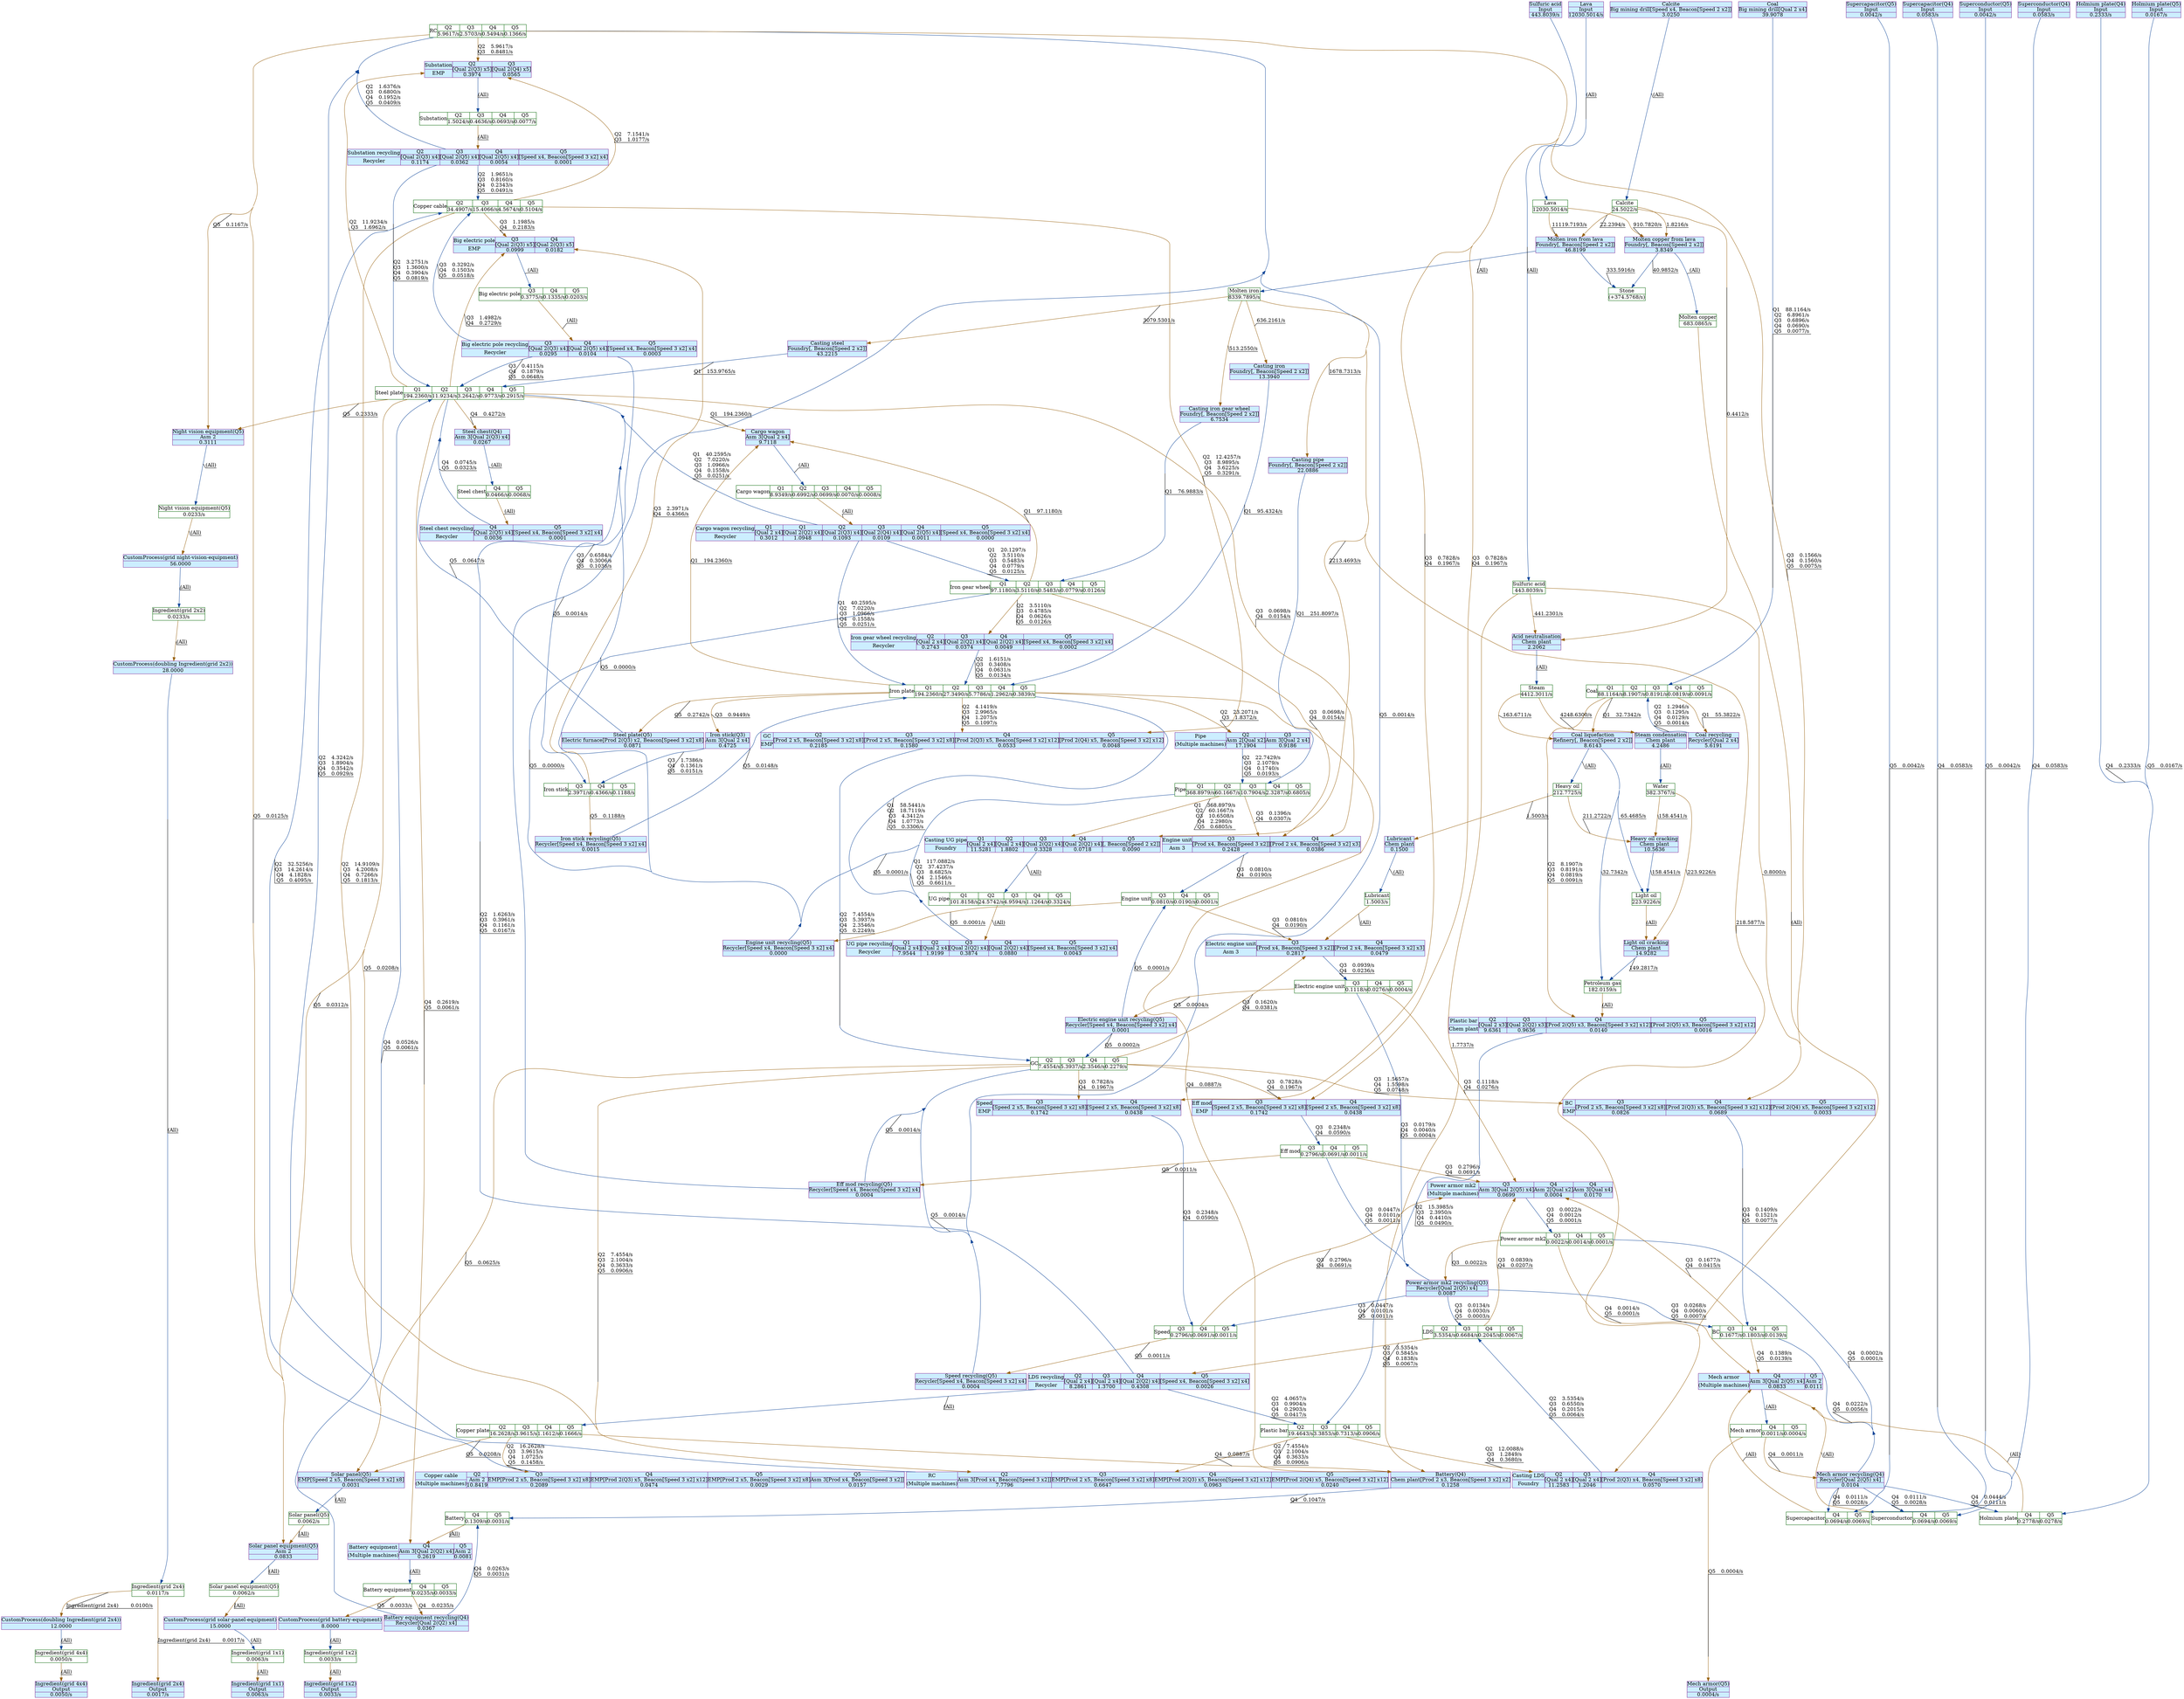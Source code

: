 digraph {
    layout="dot"
    concentrate=true
    node [shape="record"; margin=0]
    edge [decorate=true]
    0 [color="#006400"; label="{Solar panel equipment(Q5)|0.0062/s}"]
    1 [color="#006400"; label="{Solar panel(Q5)|0.0062/s}"]
    2 [color="#006400"; label="{Water|382.3767/s}"]
    3 [color="#006400"; label="{Heavy oil|212.7725/s}"]
    4 [color="#006400"; label="{Light oil|223.9226/s}"]
    5 [color="#006400"; label="{Lava|12030.5014/s}"]
    6 [color="#006400"; label="{Calcite|24.5022/s}"]
    7 [color="#006400"; label="{Stone|(+374.5768/s)}"]
    8 [color="#006400"; label="{Molten iron|8339.7895/s}"]
    9 [color="#006400"; label="{Night vision equipment(Q5)|0.0233/s}"]
    10 [color="#006400"; label="{Lubricant|1.5003/s}"]
    11 [color="#006400"; label="{Ingredient(grid 4x4)|0.0050/s}"]
    12 [color="#006400"; label="{Molten copper|683.0865/s}"]
    13 [color="#006400"; label="{Petroleum gas|182.0159/s}"]
    14 [color="#006400"; label="{Ingredient(grid 2x4)|0.0117/s}"]
    15 [color="#006400"; label="{Sulfuric acid|443.8039/s}"]
    16 [color="#006400"; label="{Steam|4412.3011/s}"]
    17 [color="#006400"; label="{Ingredient(grid 1x2)|0.0033/s}"]
    18 [color="#006400"; label="{Ingredient(grid 2x2)|0.0233/s}"]
    19 [color="#006400"; label="{Ingredient(grid 1x1)|0.0063/s}"]
    20 [style="filled"; color="#842e99"; fillcolor="#cceeff"; label="{Solar panel equipment(Q5)|Asm 2|0.0833}"]
    21 [style="filled"; color="#842e99"; fillcolor="#cceeff"; label="{Heavy oil cracking|Chem plant|10.5636}"]
    22 [style="filled"; color="#842e99"; fillcolor="#cceeff"; label="{Iron stick recycling(Q5)|Recycler[Speed x4, Beacon[Speed 3 x2] x4]|0.0015}"]
    23 [style="filled"; color="#842e99"; fillcolor="#cceeff"; label="{Molten iron from lava|Foundry[, Beacon[Speed 2 x2]]|46.8199}"]
    24 [style="filled"; color="#842e99"; fillcolor="#cceeff"; label="{Night vision equipment(Q5)|Asm 2|0.3111}"]
    25 [style="filled"; color="#842e99"; fillcolor="#cceeff"; label="{Lava|Input|12030.5014/s}"]
    26 [style="filled"; color="#842e99"; fillcolor="#cceeff"; label="{Lubricant|Chem plant|0.1500}"]
    27 [style="filled"; color="#842e99"; fillcolor="#cceeff"; label="{Iron stick(Q3)|Asm 3[Qual 2 x4]|0.4725}"]
    28 [style="filled"; color="#842e99"; fillcolor="#cceeff"; label="{Casting iron|Foundry[, Beacon[Speed 2 x2]]|13.3940}"]
    29 [style="filled"; color="#842e99"; fillcolor="#cceeff"; label="{Ingredient(grid 4x4)|Output|0.0050/s}"]
    30 [style="filled"; color="#842e99"; fillcolor="#cceeff"; label="{Casting iron gear wheel|Foundry[, Beacon[Speed 2 x2]]|6.7534}"]
    31 [style="filled"; color="#842e99"; fillcolor="#cceeff"; label="{Holmium plate(Q4)|Input|0.2333/s}"]
    32 [style="filled"; color="#842e99"; fillcolor="#cceeff"; label="{Mech armor recycling(Q4)|Recycler[Qual 2(Q5) x4]|0.0104}"]
    33 [style="filled"; color="#842e99"; fillcolor="#cceeff"; label="{Engine unit recycling(Q5)|Recycler[Speed x4, Beacon[Speed 3 x2] x4]|0.0000}"]
    34 [style="filled"; color="#842e99"; fillcolor="#cceeff"; label="{CustomProcess(doubling Ingredient(grid 2x4))|12.0000}"]
    35 [style="filled"; color="#842e99"; fillcolor="#cceeff"; label="{Casting pipe|Foundry[, Beacon[Speed 2 x2]]|22.0886}"]
    36 [style="filled"; color="#842e99"; fillcolor="#cceeff"; label="{Ingredient(grid 2x4)|Output|0.0017/s}"]
    37 [style="filled"; color="#842e99"; fillcolor="#cceeff"; label="{Coal|Big mining drill[Qual 2 x4]|39.9078}"]
    38 [style="filled"; color="#842e99"; fillcolor="#cceeff"; label="{Eff mod recycling(Q5)|Recycler[Speed x4, Beacon[Speed 3 x2] x4]|0.0004}"]
    39 [style="filled"; color="#842e99"; fillcolor="#cceeff"; label="{Molten copper from lava|Foundry[, Beacon[Speed 2 x2]]|3.8349}"]
    40 [style="filled"; color="#842e99"; fillcolor="#cceeff"; label="{Battery(Q4)|Chem plant[Prod 2 x3, Beacon[Speed 3 x2] x2]|0.1258}"]
    41 [style="filled"; color="#842e99"; fillcolor="#cceeff"; label="{Coal liquefaction|Refinery[, Beacon[Speed 2 x2]]|8.6143}"]
    42 [style="filled"; color="#842e99"; fillcolor="#cceeff"; label="{Superconductor(Q5)|Input|0.0042/s}"]
    43 [style="filled"; color="#842e99"; fillcolor="#cceeff"; label="{Ingredient(grid 1x2)|Output|0.0033/s}"]
    44 [style="filled"; color="#842e99"; fillcolor="#cceeff"; label="{Steel plate(Q5)|Electric furnace[Prod 2(Q3) x2, Beacon[Speed 3 x2] x8]|0.0871}"]
    45 [style="filled"; color="#842e99"; fillcolor="#cceeff"; label="{Sulfuric acid|Input|443.8039/s}"]
    46 [style="filled"; color="#842e99"; fillcolor="#cceeff"; label="{Steel chest(Q4)|Asm 3[Qual 2(Q3) x4]|0.0267}"]
    47 [style="filled"; color="#842e99"; fillcolor="#cceeff"; label="{CustomProcess(doubling Ingredient(grid 2x2))|28.0000}"]
    48 [style="filled"; color="#842e99"; fillcolor="#cceeff"; label="{Ingredient(grid 1x1)|Output|0.0063/s}"]
    49 [style="filled"; color="#842e99"; fillcolor="#cceeff"; label="{Coal recycling|Recycler[Qual 2 x4]|5.6191}"]
    50 [style="filled"; color="#842e99"; fillcolor="#cceeff"; label="{Supercapacitor(Q5)|Input|0.0042/s}"]
    51 [style="filled"; color="#842e99"; fillcolor="#cceeff"; label="{Speed recycling(Q5)|Recycler[Speed x4, Beacon[Speed 3 x2] x4]|0.0004}"]
    52 [style="filled"; color="#842e99"; fillcolor="#cceeff"; label="{Casting steel|Foundry[, Beacon[Speed 2 x2]]|43.2215}"]
    53 [style="filled"; color="#842e99"; fillcolor="#cceeff"; label="{Supercapacitor(Q4)|Input|0.0583/s}"]
    54 [style="filled"; color="#842e99"; fillcolor="#cceeff"; label="{Mech armor(Q5)|Output|0.0004/s}"]
    55 [style="filled"; color="#842e99"; fillcolor="#cceeff"; label="{Superconductor(Q4)|Input|0.0583/s}"]
    56 [style="filled"; color="#842e99"; fillcolor="#cceeff"; label="{Battery equipment recycling(Q4)|Recycler[Qual 2(Q2) x4]|0.0367}"]
    57 [style="filled"; color="#842e99"; fillcolor="#cceeff"; label="{Holmium plate(Q5)|Input|0.0167/s}"]
    58 [style="filled"; color="#842e99"; fillcolor="#cceeff"; label="{Calcite|Big mining drill[Speed x4, Beacon[Speed 2 x2]]|3.0250}"]
    59 [style="filled"; color="#842e99"; fillcolor="#cceeff"; label="{Power armor mk2 recycling(Q3)|Recycler[Qual 2(Q5) x4]|0.0087}"]
    60 [style="filled"; color="#842e99"; fillcolor="#cceeff"; label="{Solar panel(Q5)|EMP[Speed 2 x5, Beacon[Speed 3 x2] x8]|0.0031}"]
    61 [style="filled"; color="#842e99"; fillcolor="#cceeff"; label="{Electric engine unit recycling(Q5)|Recycler[Speed x4, Beacon[Speed 3 x2] x4]|0.0001}"]
    62 [style="filled"; color="#842e99"; fillcolor="#cceeff"; label="{Light oil cracking|Chem plant|14.9282}"]
    63 [style="filled"; color="#842e99"; fillcolor="#cceeff"; label="{Cargo wagon|Asm 3[Qual 2 x4]|9.7118}"]
    64 [style="filled"; color="#842e99"; fillcolor="#cceeff"; label="{CustomProcess(grid night-vision-equipment)|56.0000}"]
    65 [style="filled"; color="#842e99"; fillcolor="#cceeff"; label="{CustomProcess(grid battery-equipment)|8.0000}"]
    66 [style="filled"; color="#842e99"; fillcolor="#cceeff"; label="{Steam condensation|Chem plant|4.2486}"]
    67 [style="filled"; color="#842e99"; fillcolor="#cceeff"; label="{Acid neutralisation|Chem plant|2.2062}"]
    68 [style="filled"; color="#842e99"; fillcolor="#cceeff"; label="{CustomProcess(grid solar-panel-equipment)|15.0000}"]
    69 [color="#006400"; label="{RC}|{Q2|5.9617/s}|{Q3|2.5703/s}|{Q4|0.5494/s}|{Q5|0.1366/s}"]
    70 [color="#006400"; label="{Steel plate}|{Q1|194.2360/s}|{Q2|11.9234/s}|{Q3|3.2642/s}|{Q4|0.9773/s}|{Q5|0.2915/s}"]
    71 [color="#006400"; label="{Copper cable}|{Q2|34.4907/s}|{Q3|15.4066/s}|{Q4|4.5674/s}|{Q5|0.5104/s}"]
    72 [color="#006400"; label="{Substation}|{Q2|1.5024/s}|{Q3|0.4636/s}|{Q4|0.0693/s}|{Q5|0.0077/s}"]
    73 [color="#006400"; label="{Eff mod}|{Q3|0.2796/s}|{Q4|0.0691/s}|{Q5|0.0011/s}"]
    74 [color="#006400"; label="{GC}|{Q2|7.4554/s}|{Q3|5.3937/s}|{Q4|2.3546/s}|{Q5|0.2279/s}"]
    75 [color="#006400"; label="{Iron plate}|{Q1|194.2360/s}|{Q2|27.3490/s}|{Q3|5.7786/s}|{Q4|1.2962/s}|{Q5|0.3839/s}"]
    76 [color="#006400"; label="{Iron stick}|{Q3|2.3971/s}|{Q4|0.4366/s}|{Q5|0.1188/s}"]
    77 [color="#006400"; label="{UG pipe}|{Q1|101.8158/s}|{Q2|24.5742/s}|{Q3|4.9594/s}|{Q4|1.1264/s}|{Q5|0.3324/s}"]
    78 [color="#006400"; label="{Pipe}|{Q1|368.8979/s}|{Q2|60.1667/s}|{Q3|10.7904/s}|{Q4|2.3287/s}|{Q5|0.6805/s}"]
    79 [color="#006400"; label="{Iron gear wheel}|{Q1|97.1180/s}|{Q2|3.5110/s}|{Q3|0.5483/s}|{Q4|0.0779/s}|{Q5|0.0126/s}"]
    80 [color="#006400"; label="{Cargo wagon}|{Q1|8.9349/s}|{Q2|0.6992/s}|{Q3|0.0699/s}|{Q4|0.0070/s}|{Q5|0.0008/s}"]
    81 [color="#006400"; label="{Speed}|{Q3|0.2796/s}|{Q4|0.0691/s}|{Q5|0.0011/s}"]
    82 [color="#006400"; label="{Engine unit}|{Q3|0.0810/s}|{Q4|0.0190/s}|{Q5|0.0001/s}"]
    83 [color="#006400"; label="{Plastic bar}|{Q2|19.4643/s}|{Q3|3.3853/s}|{Q4|0.7313/s}|{Q5|0.0906/s}"]
    84 [color="#006400"; label="{LDS}|{Q2|3.5354/s}|{Q3|0.6684/s}|{Q4|0.2045/s}|{Q5|0.0067/s}"]
    85 [color="#006400"; label="{Copper plate}|{Q2|16.2628/s}|{Q3|3.9615/s}|{Q4|1.1612/s}|{Q5|0.1666/s}"]
    86 [color="#006400"; label="{Power armor mk2}|{Q3|0.0022/s}|{Q4|0.0014/s}|{Q5|0.0001/s}"]
    87 [color="#006400"; label="{Electric engine unit}|{Q3|0.1118/s}|{Q4|0.0276/s}|{Q5|0.0004/s}"]
    88 [color="#006400"; label="{BC}|{Q3|0.1677/s}|{Q4|0.1803/s}|{Q5|0.0139/s}"]
    89 [color="#006400"; label="{Supercapacitor}|{Q4|0.0694/s}|{Q5|0.0069/s}"]
    90 [color="#006400"; label="{Mech armor}|{Q4|0.0011/s}|{Q5|0.0004/s}"]
    91 [color="#006400"; label="{Holmium plate}|{Q4|0.2778/s}|{Q5|0.0278/s}"]
    92 [color="#006400"; label="{Superconductor}|{Q4|0.0694/s}|{Q5|0.0069/s}"]
    93 [color="#006400"; label="{Big electric pole}|{Q3|0.3775/s}|{Q4|0.1335/s}|{Q5|0.0203/s}"]
    94 [color="#006400"; label="{Battery}|{Q4|0.1309/s}|{Q5|0.0031/s}"]
    95 [color="#006400"; label="{Battery equipment}|{Q4|0.0235/s}|{Q5|0.0033/s}"]
    96 [color="#006400"; label="{Coal}|{Q1|88.1164/s}|{Q2|8.1907/s}|{Q3|0.8191/s}|{Q4|0.0819/s}|{Q5|0.0091/s}"]
    97 [color="#006400"; label="{Steel chest}|{Q4|0.0466/s}|{Q5|0.0068/s}"]
    98 [style="filled"; color="#842e99"; fillcolor="#cceeff"; label="{Substation|EMP}|{Q2|[Qual 2(Q3) x5]|0.3974}|{Q3|[Qual 2(Q4) x5]|0.0565}"; shape="record"]
    99 [style="filled"; color="#842e99"; fillcolor="#cceeff"; label="{Eff mod|EMP}|{Q3|[Speed 2 x5, Beacon[Speed 3 x2] x8]|0.1742}|{Q4|[Speed 2 x5, Beacon[Speed 3 x2] x8]|0.0438}"; shape="record"]
    100 [style="filled"; color="#842e99"; fillcolor="#cceeff"; label="{Casting UG pipe|Foundry}|{Q1|[Qual 2 x4]|11.5281}|{Q2|[Qual 2 x4]|1.8802}|{Q3|[Qual 2(Q2) x4]|0.3328}|{Q4|[Qual 2(Q2) x4]|0.0718}|{Q5|[, Beacon[Speed 2 x2]]|0.0090}"; shape="record"]
    101 [style="filled"; color="#842e99"; fillcolor="#cceeff"; label="{Cargo wagon recycling|Recycler}|{Q1|[Qual 2 x4]|0.3012}|{Q1|[Qual 2(Q2) x4]|1.0948}|{Q2|[Qual 2(Q3) x4]|0.1093}|{Q3|[Qual 2(Q4) x4]|0.0109}|{Q4|[Qual 2(Q5) x4]|0.0011}|{Q5|[Speed x4, Beacon[Speed 3 x2] x4]|0.0000}"; shape="record"]
    102 [style="filled"; color="#842e99"; fillcolor="#cceeff"; label="{Speed|EMP}|{Q3|[Speed 2 x5, Beacon[Speed 3 x2] x8]|0.1742}|{Q4|[Speed 2 x5, Beacon[Speed 3 x2] x8]|0.0438}"; shape="record"]
    103 [style="filled"; color="#842e99"; fillcolor="#cceeff"; label="{UG pipe recycling|Recycler}|{Q1|[Qual 2 x4]|7.9544}|{Q2|[Qual 2 x4]|1.9199}|{Q3|[Qual 2(Q2) x4]|0.3874}|{Q4|[Qual 2(Q2) x4]|0.0880}|{Q5|[Speed x4, Beacon[Speed 3 x2] x4]|0.0043}"; shape="record"]
    104 [style="filled"; color="#842e99"; fillcolor="#cceeff"; label="{Engine unit|Asm 3}|{Q3|[Prod x4, Beacon[Speed 3 x2]]|0.2428}|{Q4|[Prod 2 x4, Beacon[Speed 3 x2] x3]|0.0386}"; shape="record"]
    105 [style="filled"; color="#842e99"; fillcolor="#cceeff"; label="{RC|(Multiple machines)}|{Q2|Asm 3[Prod x4, Beacon[Speed 3 x2]]|7.7796}|{Q3|EMP[Prod 2 x5, Beacon[Speed 3 x2] x8]|0.6647}|{Q4|EMP[Prod 2(Q3) x5, Beacon[Speed 3 x2] x12]|0.0963}|{Q5|EMP[Prod 2(Q4) x5, Beacon[Speed 3 x2] x12]|0.0240}"; shape="record"]
    106 [style="filled"; color="#842e99"; fillcolor="#cceeff"; label="{LDS recycling|Recycler}|{Q2|[Qual 2 x4]|8.2861}|{Q3|[Qual 2 x4]|1.3700}|{Q4|[Qual 2(Q2) x4]|0.4308}|{Q5|[Speed x4, Beacon[Speed 3 x2] x4]|0.0026}"; shape="record"]
    107 [style="filled"; color="#842e99"; fillcolor="#cceeff"; label="{Power armor mk2|(Multiple machines)}|{Q3|Asm 3[Qual 2(Q5) x4]|0.0699}|{Q4|Asm 2[Qual x2]|0.0004}|{Q4|Asm 3[Qual x4]|0.0170}"; shape="record"]
    108 [style="filled"; color="#842e99"; fillcolor="#cceeff"; label="{Copper cable|(Multiple machines)}|{Q2|Asm 2|10.8419}|{Q3|EMP[Prod 2 x5, Beacon[Speed 3 x2] x8]|0.2089}|{Q4|EMP[Prod 2(Q3) x5, Beacon[Speed 3 x2] x12]|0.0474}|{Q5|EMP[Prod 2 x5, Beacon[Speed 3 x2] x8]|0.0029}|{Q5|Asm 3[Prod x4, Beacon[Speed 3 x2]]|0.0157}"; shape="record"]
    109 [style="filled"; color="#842e99"; fillcolor="#cceeff"; label="{Pipe|(Multiple machines)}|{Q2|Asm 2[Qual x2]|17.1904}|{Q3|Asm 3[Qual 2 x4]|0.9186}"; shape="record"]
    110 [style="filled"; color="#842e99"; fillcolor="#cceeff"; label="{Iron gear wheel recycling|Recycler}|{Q2|[Qual 2 x4]|0.2743}|{Q3|[Qual 2(Q2) x4]|0.0374}|{Q4|[Qual 2(Q2) x4]|0.0049}|{Q5|[Speed x4, Beacon[Speed 3 x2] x4]|0.0002}"; shape="record"]
    111 [style="filled"; color="#842e99"; fillcolor="#cceeff"; label="{Substation recycling|Recycler}|{Q2|[Qual 2(Q3) x4]|0.1174}|{Q3|[Qual 2(Q5) x4]|0.0362}|{Q4|[Qual 2(Q5) x4]|0.0054}|{Q5|[Speed x4, Beacon[Speed 3 x2] x4]|0.0001}"; shape="record"]
    112 [style="filled"; color="#842e99"; fillcolor="#cceeff"; label="{Casting LDS|Foundry}|{Q2|[Qual 2 x4]|11.2583}|{Q3|[Qual 2 x4]|1.2046}|{Q4|[Prod 2(Q3) x4, Beacon[Speed 3 x2] x8]|0.0570}"; shape="record"]
    113 [style="filled"; color="#842e99"; fillcolor="#cceeff"; label="{Mech armor|(Multiple machines)}|{Q4|Asm 3[Qual 2(Q5) x4]|0.0833}|{Q5|Asm 2|0.0111}"; shape="record"]
    114 [style="filled"; color="#842e99"; fillcolor="#cceeff"; label="{Big electric pole recycling|Recycler}|{Q3|[Qual 2(Q3) x4]|0.0295}|{Q4|[Qual 2(Q5) x4]|0.0104}|{Q5|[Speed x4, Beacon[Speed 3 x2] x4]|0.0003}"; shape="record"]
    115 [style="filled"; color="#842e99"; fillcolor="#cceeff"; label="{Battery equipment|(Multiple machines)}|{Q4|Asm 3[Qual 2(Q2) x4]|0.2619}|{Q5|Asm 2|0.0081}"; shape="record"]
    116 [style="filled"; color="#842e99"; fillcolor="#cceeff"; label="{Plastic bar|Chem plant}|{Q2|[Qual 2 x3]|9.6361}|{Q3|[Qual 2(Q2) x3]|0.9636}|{Q4|[Prod 2(Q5) x3, Beacon[Speed 3 x2] x12]|0.0140}|{Q5|[Prod 2(Q5) x3, Beacon[Speed 3 x2] x12]|0.0016}"; shape="record"]
    117 [style="filled"; color="#842e99"; fillcolor="#cceeff"; label="{BC|EMP}|{Q3|[Prod 2 x5, Beacon[Speed 3 x2] x8]|0.0826}|{Q4|[Prod 2(Q3) x5, Beacon[Speed 3 x2] x12]|0.0689}|{Q5|[Prod 2(Q4) x5, Beacon[Speed 3 x2] x12]|0.0033}"; shape="record"]
    118 [style="filled"; color="#842e99"; fillcolor="#cceeff"; label="{Steel chest recycling|Recycler}|{Q4|[Qual 2(Q5) x4]|0.0036}|{Q5|[Speed x4, Beacon[Speed 3 x2] x4]|0.0001}"; shape="record"]
    119 [style="filled"; color="#842e99"; fillcolor="#cceeff"; label="{GC|EMP}|{Q2|[Prod 2 x5, Beacon[Speed 3 x2] x8]|0.2185}|{Q3|[Prod 2 x5, Beacon[Speed 3 x2] x8]|0.1580}|{Q4|[Prod 2(Q3) x5, Beacon[Speed 3 x2] x12]|0.0533}|{Q5|[Prod 2(Q4) x5, Beacon[Speed 3 x2] x12]|0.0048}"; shape="record"]
    120 [style="filled"; color="#842e99"; fillcolor="#cceeff"; label="{Electric engine unit|Asm 3}|{Q3|[Prod x4, Beacon[Speed 3 x2]]|0.2817}|{Q4|[Prod 2 x4, Beacon[Speed 3 x2] x3]|0.0479}"; shape="record"]
    121 [style="filled"; color="#842e99"; fillcolor="#cceeff"; label="{Big electric pole|EMP}|{Q3|[Qual 2(Q3) x5]|0.0999}|{Q4|[Qual 2(Q3) x5]|0.0182}"; shape="record"]
    0 -> 68 [color="#99620f"; label="(All)"]
    1 -> 20 [color="#99620f"; label="(All)"]
    2 -> 21 [color="#99620f"; label="158.4541/s
"]
    2 -> 62 [color="#99620f"; label="223.9226/s
"]
    3 -> 21 [color="#99620f"; label="211.2722/s
"]
    3 -> 26 [color="#99620f"; label="1.5003/s
"]
    4 -> 62 [color="#99620f"; label="(All)"]
    5 -> 23 [color="#99620f"; label="11119.7193/s
"]
    5 -> 39 [color="#99620f"; label="910.7820/s
"]
    6 -> 23 [color="#99620f"; label="22.2394/s
"]
    6 -> 39 [color="#99620f"; label="1.8216/s
"]
    6 -> 67 [color="#99620f"; label="0.4412/s
"]
    8 -> 28 [color="#99620f"; label="636.2161/s
"]
    8 -> 30 [color="#99620f"; label="513.2550/s
"]
    8 -> 35 [color="#99620f"; label="1678.7313/s
"]
    8 -> 52 [color="#99620f"; label="3079.5301/s
"]
    8 -> 100 [color="#99620f"; label="2213.4693/s
"]
    8 -> 112 [color="#99620f"; label="218.5877/s
"]
    9 -> 64 [color="#99620f"; label="(All)"]
    10 -> 120 [color="#99620f"; label="(All)"]
    11 -> 29 [color="#99620f"; label="(All)"]
    12 -> 112 [color="#99620f"; label="(All)"]
    13 -> 116 [color="#99620f"; label="(All)"]
    14 -> 34 [color="#99620f"; label="Ingredient(grid 2x4)	0.0100/s
"]
    14 -> 36 [color="#99620f"; label="Ingredient(grid 2x4)	0.0017/s
"]
    15 -> 40 [color="#99620f"; label="1.7737/s
"]
    15 -> 67 [color="#99620f"; label="441.2301/s
"]
    15 -> 117 [color="#99620f"; label="0.8000/s
"]
    16 -> 41 [color="#99620f"; label="163.6711/s
"]
    16 -> 66 [color="#99620f"; label="4248.6300/s
"]
    17 -> 43 [color="#99620f"; label="(All)"]
    18 -> 47 [color="#99620f"; label="(All)"]
    19 -> 48 [color="#99620f"; label="(All)"]
    20 -> 0 [color="#0f4699"; label="(All)"]
    21 -> 4 [color="#0f4699"; label="158.4541/s
"]
    22 -> 75 [color="#0f4699"; label="Q5	0.0148/s
"]
    23 -> 7 [color="#0f4699"; label="333.5916/s
"]
    23 -> 8 [color="#0f4699"; label="(All)"]
    24 -> 9 [color="#0f4699"; label="(All)"]
    25 -> 5 [color="#0f4699"; label="(All)"]
    26 -> 10 [color="#0f4699"; label="(All)"]
    27 -> 76 [color="#0f4699"; label="Q3	1.7386/s
Q4	0.1361/s
Q5	0.0151/s
"]
    28 -> 75 [color="#0f4699"; label="Q1	95.4324/s
"]
    30 -> 79 [color="#0f4699"; label="Q1	76.9883/s
"]
    31 -> 91 [color="#0f4699"; label="Q4	0.2333/s
"]
    32 -> 86 [color="#0f4699"; label="Q4	0.0002/s
Q5	0.0001/s
"]
    32 -> 88 [color="#0f4699"; label="Q4	0.0222/s
Q5	0.0056/s
"]
    32 -> 89 [color="#0f4699"; label="Q4	0.0111/s
Q5	0.0028/s
"]
    32 -> 91 [color="#0f4699"; label="Q4	0.0444/s
Q5	0.0111/s
"]
    32 -> 92 [color="#0f4699"; label="Q4	0.0111/s
Q5	0.0028/s
"]
    33 -> 70 [color="#0f4699"; label="Q5	0.0000/s
"]
    33 -> 78 [color="#0f4699"; label="Q5	0.0001/s
"]
    33 -> 79 [color="#0f4699"; label="Q5	0.0000/s
"]
    34 -> 11 [color="#0f4699"; label="(All)"]
    35 -> 78 [color="#0f4699"; label="Q1	251.8097/s
"]
    37 -> 96 [color="#0f4699"; label="Q1	88.1164/s
Q2	6.8961/s
Q3	0.6896/s
Q4	0.0690/s
Q5	0.0077/s
"]
    38 -> 69 [color="#0f4699"; label="Q5	0.0014/s
"]
    38 -> 74 [color="#0f4699"; label="Q5	0.0014/s
"]
    39 -> 12 [color="#0f4699"; label="(All)"]
    39 -> 7 [color="#0f4699"; label="40.9852/s
"]
    40 -> 94 [color="#0f4699"; label="Q4	0.1047/s
"]
    41 -> 13 [color="#0f4699"; label="32.7342/s
"]
    41 -> 3 [color="#0f4699"; label="(All)"]
    41 -> 4 [color="#0f4699"; label="65.4685/s
"]
    42 -> 92 [color="#0f4699"; label="Q5	0.0042/s
"]
    44 -> 70 [color="#0f4699"; label="Q5	0.0647/s
"]
    45 -> 15 [color="#0f4699"; label="(All)"]
    46 -> 97 [color="#0f4699"; label="(All)"]
    47 -> 14 [color="#0f4699"; label="(All)"]
    49 -> 96 [color="#0f4699"; label="Q2	1.2946/s
Q3	0.1295/s
Q4	0.0129/s
Q5	0.0014/s
"]
    50 -> 89 [color="#0f4699"; label="Q5	0.0042/s
"]
    51 -> 69 [color="#0f4699"; label="Q5	0.0014/s
"]
    51 -> 74 [color="#0f4699"; label="Q5	0.0014/s
"]
    52 -> 70 [color="#0f4699"; label="Q1	153.9765/s
"]
    53 -> 89 [color="#0f4699"; label="Q4	0.0583/s
"]
    55 -> 92 [color="#0f4699"; label="Q4	0.0583/s
"]
    56 -> 70 [color="#0f4699"; label="Q4	0.0526/s
Q5	0.0061/s
"]
    56 -> 94 [color="#0f4699"; label="Q4	0.0263/s
Q5	0.0031/s
"]
    57 -> 91 [color="#0f4699"; label="Q5	0.0167/s
"]
    58 -> 6 [color="#0f4699"; label="(All)"]
    59 -> 73 [color="#0f4699"; label="Q3	0.0447/s
Q4	0.0101/s
Q5	0.0011/s
"]
    59 -> 81 [color="#0f4699"; label="Q3	0.0447/s
Q4	0.0101/s
Q5	0.0011/s
"]
    59 -> 84 [color="#0f4699"; label="Q3	0.0134/s
Q4	0.0030/s
Q5	0.0003/s
"]
    59 -> 87 [color="#0f4699"; label="Q3	0.0179/s
Q4	0.0040/s
Q5	0.0004/s
"]
    59 -> 88 [color="#0f4699"; label="Q3	0.0268/s
Q4	0.0060/s
Q5	0.0007/s
"]
    60 -> 1 [color="#0f4699"; label="(All)"]
    61 -> 74 [color="#0f4699"; label="Q5	0.0002/s
"]
    61 -> 82 [color="#0f4699"; label="Q5	0.0001/s
"]
    62 -> 13 [color="#0f4699"; label="149.2817/s
"]
    63 -> 80 [color="#0f4699"; label="(All)"]
    64 -> 18 [color="#0f4699"; label="(All)"]
    65 -> 17 [color="#0f4699"; label="(All)"]
    66 -> 2 [color="#0f4699"; label="(All)"]
    67 -> 16 [color="#0f4699"; label="(All)"]
    68 -> 19 [color="#0f4699"; label="(All)"]
    69 -> 20 [color="#99620f"; label="Q5	0.0125/s
"]
    69 -> 24 [color="#99620f"; label="Q5	0.1167/s
"]
    69 -> 98 [color="#99620f"; label="Q2	5.9617/s
Q3	0.8481/s
"]
    69 -> 99 [color="#99620f"; label="Q3	0.7828/s
Q4	0.1967/s
"]
    69 -> 102 [color="#99620f"; label="Q3	0.7828/s
Q4	0.1967/s
"]
    69 -> 117 [color="#99620f"; label="Q3	0.1566/s
Q4	0.1560/s
Q5	0.0075/s
"]
    70 -> 20 [color="#99620f"; label="Q5	0.0312/s
"]
    70 -> 24 [color="#99620f"; label="Q5	0.2333/s
"]
    70 -> 60 [color="#99620f"; label="Q5	0.0208/s
"]
    70 -> 46 [color="#99620f"; label="Q4	0.4272/s
"]
    70 -> 63 [color="#99620f"; label="Q1	194.2360/s
"]
    70 -> 98 [color="#99620f"; label="Q2	11.9234/s
Q3	1.6962/s
"]
    70 -> 104 [color="#99620f"; label="Q3	0.0698/s
Q4	0.0154/s
"]
    70 -> 115 [color="#99620f"; label="Q4	0.2619/s
Q5	0.0061/s
"]
    70 -> 121 [color="#99620f"; label="Q3	1.4982/s
Q4	0.2729/s
"]
    71 -> 98 [color="#99620f"; label="Q2	7.1541/s
Q3	1.0177/s
"]
    71 -> 105 [color="#99620f"; label="Q2	14.9109/s
Q3	4.2008/s
Q4	0.7266/s
Q5	0.1813/s
"]
    71 -> 119 [color="#99620f"; label="Q2	12.4257/s
Q3	8.9895/s
Q4	3.6225/s
Q5	0.3291/s
"]
    71 -> 121 [color="#99620f"; label="Q3	1.1985/s
Q4	0.2183/s
"]
    72 -> 111 [color="#99620f"; label="(All)"]
    73 -> 38 [color="#99620f"; label="Q5	0.0011/s
"]
    73 -> 107 [color="#99620f"; label="Q3	0.2796/s
Q4	0.0691/s
"]
    74 -> 60 [color="#99620f"; label="Q5	0.0625/s
"]
    74 -> 99 [color="#99620f"; label="Q3	0.7828/s
Q4	0.1967/s
"]
    74 -> 102 [color="#99620f"; label="Q3	0.7828/s
Q4	0.1967/s
"]
    74 -> 105 [color="#99620f"; label="Q2	7.4554/s
Q3	2.1004/s
Q4	0.3633/s
Q5	0.0906/s
"]
    74 -> 117 [color="#99620f"; label="Q3	1.5657/s
Q4	1.5598/s
Q5	0.0748/s
"]
    74 -> 120 [color="#99620f"; label="Q3	0.1620/s
Q4	0.0381/s
"]
    75 -> 44 [color="#99620f"; label="Q5	0.2742/s
"]
    75 -> 40 [color="#99620f"; label="Q4	0.0887/s
"]
    75 -> 27 [color="#99620f"; label="Q3	0.9449/s
"]
    75 -> 63 [color="#99620f"; label="Q1	194.2360/s
"]
    75 -> 109 [color="#99620f"; label="Q2	23.2071/s
Q3	1.8372/s
"]
    75 -> 119 [color="#99620f"; label="Q2	4.1419/s
Q3	2.9965/s
Q4	1.2075/s
Q5	0.1097/s
"]
    76 -> 22 [color="#99620f"; label="Q5	0.1188/s
"]
    76 -> 121 [color="#99620f"; label="Q3	2.3971/s
Q4	0.4366/s
"]
    77 -> 103 [color="#99620f"; label="(All)"]
    78 -> 100 [color="#99620f"; label="Q1	368.8979/s
Q2	60.1667/s
Q3	10.6508/s
Q4	2.2980/s
Q5	0.6805/s
"]
    78 -> 104 [color="#99620f"; label="Q3	0.1396/s
Q4	0.0307/s
"]
    79 -> 63 [color="#99620f"; label="Q1	97.1180/s
"]
    79 -> 104 [color="#99620f"; label="Q3	0.0698/s
Q4	0.0154/s
"]
    79 -> 110 [color="#99620f"; label="Q2	3.5110/s
Q3	0.4785/s
Q4	0.0626/s
Q5	0.0126/s
"]
    80 -> 101 [color="#99620f"; label="(All)"]
    81 -> 51 [color="#99620f"; label="Q5	0.0011/s
"]
    81 -> 107 [color="#99620f"; label="Q3	0.2796/s
Q4	0.0691/s
"]
    82 -> 33 [color="#99620f"; label="Q5	0.0001/s
"]
    82 -> 120 [color="#99620f"; label="Q3	0.0810/s
Q4	0.0190/s
"]
    83 -> 105 [color="#99620f"; label="Q2	7.4554/s
Q3	2.1004/s
Q4	0.3633/s
Q5	0.0906/s
"]
    83 -> 112 [color="#99620f"; label="Q2	12.0088/s
Q3	1.2849/s
Q4	0.3680/s
"]
    84 -> 106 [color="#99620f"; label="Q2	3.5354/s
Q3	0.5845/s
Q4	0.1838/s
Q5	0.0067/s
"]
    84 -> 107 [color="#99620f"; label="Q3	0.0839/s
Q4	0.0207/s
"]
    85 -> 60 [color="#99620f"; label="Q5	0.0208/s
"]
    85 -> 40 [color="#99620f"; label="Q4	0.0887/s
"]
    85 -> 108 [color="#99620f"; label="Q2	16.2628/s
Q3	3.9615/s
Q4	1.0725/s
Q5	0.1458/s
"]
    86 -> 59 [color="#99620f"; label="Q3	0.0022/s
"]
    86 -> 113 [color="#99620f"; label="Q4	0.0014/s
Q5	0.0001/s
"]
    87 -> 61 [color="#99620f"; label="Q5	0.0004/s
"]
    87 -> 107 [color="#99620f"; label="Q3	0.1118/s
Q4	0.0276/s
"]
    88 -> 107 [color="#99620f"; label="Q3	0.1677/s
Q4	0.0415/s
"]
    88 -> 113 [color="#99620f"; label="Q4	0.1389/s
Q5	0.0139/s
"]
    89 -> 113 [color="#99620f"; label="(All)"]
    90 -> 54 [color="#99620f"; label="Q5	0.0004/s
"]
    90 -> 32 [color="#99620f"; label="Q4	0.0011/s
"]
    91 -> 113 [color="#99620f"; label="(All)"]
    92 -> 113 [color="#99620f"; label="(All)"]
    93 -> 114 [color="#99620f"; label="(All)"]
    94 -> 115 [color="#99620f"; label="(All)"]
    95 -> 65 [color="#99620f"; label="Q5	0.0033/s
"]
    95 -> 56 [color="#99620f"; label="Q4	0.0235/s
"]
    96 -> 41 [color="#99620f"; label="Q1	32.7342/s
"]
    96 -> 49 [color="#99620f"; label="Q1	55.3822/s
"]
    96 -> 116 [color="#99620f"; label="Q2	8.1907/s
Q3	0.8191/s
Q4	0.0819/s
Q5	0.0091/s
"]
    97 -> 118 [color="#99620f"; label="(All)"]
    98 -> 72 [color="#0f4699"; label="(All)"]
    99 -> 73 [color="#0f4699"; label="Q3	0.2348/s
Q4	0.0590/s
"]
    100 -> 77 [color="#0f4699"; label="(All)"]
    101 -> 70 [color="#0f4699"; label="Q1	40.2595/s
Q2	7.0220/s
Q3	1.0966/s
Q4	0.1558/s
Q5	0.0251/s
"]
    101 -> 75 [color="#0f4699"; label="Q1	40.2595/s
Q2	7.0220/s
Q3	1.0966/s
Q4	0.1558/s
Q5	0.0251/s
"]
    101 -> 79 [color="#0f4699"; label="Q1	20.1297/s
Q2	3.5110/s
Q3	0.5483/s
Q4	0.0779/s
Q5	0.0125/s
"]
    102 -> 81 [color="#0f4699"; label="Q3	0.2348/s
Q4	0.0590/s
"]
    103 -> 75 [color="#0f4699"; label="Q1	58.5441/s
Q2	18.7119/s
Q3	4.3412/s
Q4	1.0773/s
Q5	0.3306/s
"]
    103 -> 78 [color="#0f4699"; label="Q1	117.0882/s
Q2	37.4237/s
Q3	8.6825/s
Q4	2.1546/s
Q5	0.6611/s
"]
    104 -> 82 [color="#0f4699"; label="Q3	0.0810/s
Q4	0.0190/s
"]
    105 -> 69 [color="#0f4699"; label="Q2	4.3242/s
Q3	1.8904/s
Q4	0.3542/s
Q5	0.0929/s
"]
    106 -> 70 [color="#0f4699"; label="Q2	1.6263/s
Q3	0.3961/s
Q4	0.1161/s
Q5	0.0167/s
"]
    106 -> 83 [color="#0f4699"; label="Q2	4.0657/s
Q3	0.9904/s
Q4	0.2903/s
Q5	0.0417/s
"]
    106 -> 85 [color="#0f4699"; label="(All)"]
    107 -> 86 [color="#0f4699"; label="Q3	0.0022/s
Q4	0.0012/s
Q5	0.0001/s
"]
    108 -> 71 [color="#0f4699"; label="Q2	32.5256/s
Q3	14.2614/s
Q4	4.1828/s
Q5	0.4095/s
"]
    109 -> 78 [color="#0f4699"; label="Q2	22.7429/s
Q3	2.1079/s
Q4	0.1740/s
Q5	0.0193/s
"]
    110 -> 75 [color="#0f4699"; label="Q2	1.6151/s
Q3	0.3408/s
Q4	0.0631/s
Q5	0.0134/s
"]
    111 -> 69 [color="#0f4699"; label="Q2	1.6376/s
Q3	0.6800/s
Q4	0.1952/s
Q5	0.0409/s
"]
    111 -> 70 [color="#0f4699"; label="Q2	3.2751/s
Q3	1.3600/s
Q4	0.3904/s
Q5	0.0819/s
"]
    111 -> 71 [color="#0f4699"; label="Q2	1.9651/s
Q3	0.8160/s
Q4	0.2343/s
Q5	0.0491/s
"]
    112 -> 84 [color="#0f4699"; label="Q2	3.5354/s
Q3	0.6550/s
Q4	0.2015/s
Q5	0.0064/s
"]
    113 -> 90 [color="#0f4699"; label="(All)"]
    114 -> 70 [color="#0f4699"; label="Q3	0.4115/s
Q4	0.1879/s
Q5	0.0648/s
"]
    114 -> 71 [color="#0f4699"; label="Q3	0.3292/s
Q4	0.1503/s
Q5	0.0518/s
"]
    114 -> 76 [color="#0f4699"; label="Q3	0.6584/s
Q4	0.3006/s
Q5	0.1036/s
"]
    115 -> 95 [color="#0f4699"; label="(All)"]
    116 -> 83 [color="#0f4699"; label="Q2	15.3985/s
Q3	2.3950/s
Q4	0.4410/s
Q5	0.0490/s
"]
    117 -> 88 [color="#0f4699"; label="Q3	0.1409/s
Q4	0.1521/s
Q5	0.0077/s
"]
    118 -> 70 [color="#0f4699"; label="Q4	0.0745/s
Q5	0.0323/s
"]
    119 -> 74 [color="#0f4699"; label="Q2	7.4554/s
Q3	5.3937/s
Q4	2.3546/s
Q5	0.2249/s
"]
    120 -> 87 [color="#0f4699"; label="Q3	0.0939/s
Q4	0.0236/s
"]
    121 -> 93 [color="#0f4699"; label="(All)"]
    subgraph {
        rank="source"
        25
        31
        37
        42
        45
        50
        53
        55
        57
        58
    }
    subgraph {
        rank="sink"
        29
        36
        43
        48
        54
    }
}
